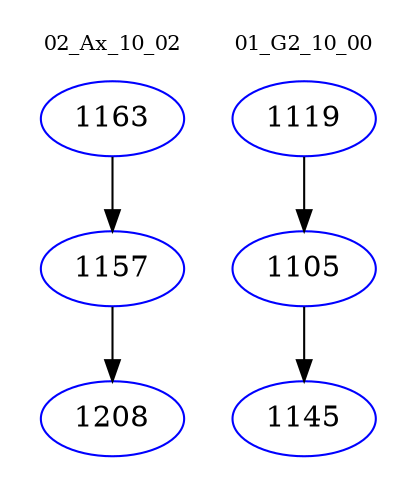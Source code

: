digraph{
subgraph cluster_0 {
color = white
label = "02_Ax_10_02";
fontsize=10;
T0_1163 [label="1163", color="blue"]
T0_1163 -> T0_1157 [color="black"]
T0_1157 [label="1157", color="blue"]
T0_1157 -> T0_1208 [color="black"]
T0_1208 [label="1208", color="blue"]
}
subgraph cluster_1 {
color = white
label = "01_G2_10_00";
fontsize=10;
T1_1119 [label="1119", color="blue"]
T1_1119 -> T1_1105 [color="black"]
T1_1105 [label="1105", color="blue"]
T1_1105 -> T1_1145 [color="black"]
T1_1145 [label="1145", color="blue"]
}
}
